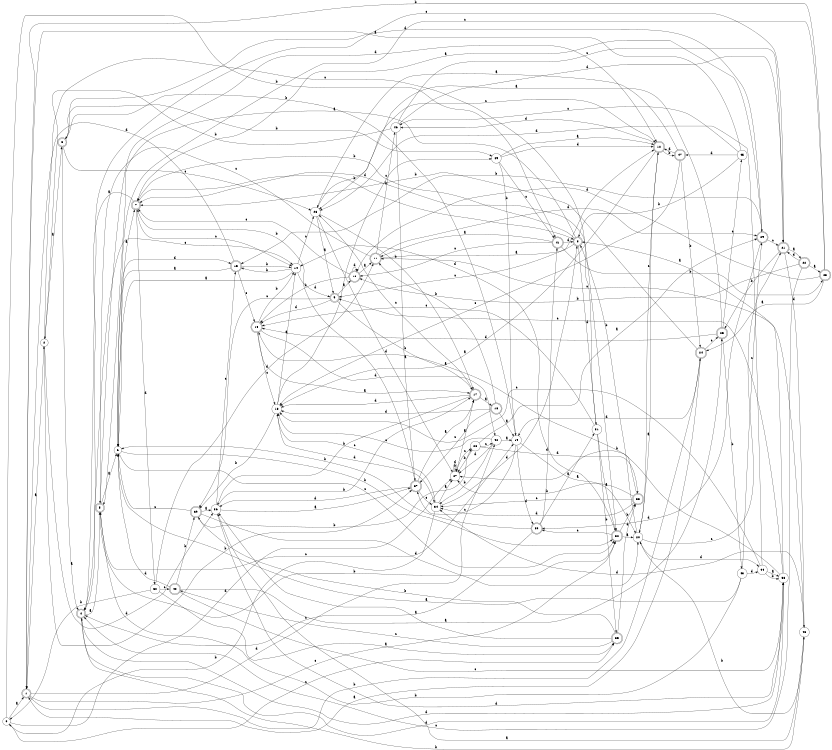 digraph n41_1 {
__start0 [label="" shape="none"];

rankdir=LR;
size="8,5";

s0 [style="filled", color="black", fillcolor="white" shape="circle", label="0"];
s1 [style="rounded,filled", color="black", fillcolor="white" shape="doublecircle", label="1"];
s2 [style="filled", color="black", fillcolor="white" shape="circle", label="2"];
s3 [style="rounded,filled", color="black", fillcolor="white" shape="doublecircle", label="3"];
s4 [style="rounded,filled", color="black", fillcolor="white" shape="doublecircle", label="4"];
s5 [style="rounded,filled", color="black", fillcolor="white" shape="doublecircle", label="5"];
s6 [style="filled", color="black", fillcolor="white" shape="circle", label="6"];
s7 [style="rounded,filled", color="black", fillcolor="white" shape="doublecircle", label="7"];
s8 [style="rounded,filled", color="black", fillcolor="white" shape="doublecircle", label="8"];
s9 [style="rounded,filled", color="black", fillcolor="white" shape="doublecircle", label="9"];
s10 [style="rounded,filled", color="black", fillcolor="white" shape="doublecircle", label="10"];
s11 [style="rounded,filled", color="black", fillcolor="white" shape="doublecircle", label="11"];
s12 [style="rounded,filled", color="black", fillcolor="white" shape="doublecircle", label="12"];
s13 [style="filled", color="black", fillcolor="white" shape="circle", label="13"];
s14 [style="filled", color="black", fillcolor="white" shape="circle", label="14"];
s15 [style="rounded,filled", color="black", fillcolor="white" shape="doublecircle", label="15"];
s16 [style="rounded,filled", color="black", fillcolor="white" shape="doublecircle", label="16"];
s17 [style="rounded,filled", color="black", fillcolor="white" shape="doublecircle", label="17"];
s18 [style="rounded,filled", color="black", fillcolor="white" shape="doublecircle", label="18"];
s19 [style="filled", color="black", fillcolor="white" shape="circle", label="19"];
s20 [style="filled", color="black", fillcolor="white" shape="circle", label="20"];
s21 [style="rounded,filled", color="black", fillcolor="white" shape="doublecircle", label="21"];
s22 [style="rounded,filled", color="black", fillcolor="white" shape="doublecircle", label="22"];
s23 [style="rounded,filled", color="black", fillcolor="white" shape="doublecircle", label="23"];
s24 [style="rounded,filled", color="black", fillcolor="white" shape="doublecircle", label="24"];
s25 [style="rounded,filled", color="black", fillcolor="white" shape="doublecircle", label="25"];
s26 [style="filled", color="black", fillcolor="white" shape="circle", label="26"];
s27 [style="filled", color="black", fillcolor="white" shape="circle", label="27"];
s28 [style="filled", color="black", fillcolor="white" shape="circle", label="28"];
s29 [style="rounded,filled", color="black", fillcolor="white" shape="doublecircle", label="29"];
s30 [style="rounded,filled", color="black", fillcolor="white" shape="doublecircle", label="30"];
s31 [style="filled", color="black", fillcolor="white" shape="circle", label="31"];
s32 [style="rounded,filled", color="black", fillcolor="white" shape="doublecircle", label="32"];
s33 [style="rounded,filled", color="black", fillcolor="white" shape="doublecircle", label="33"];
s34 [style="filled", color="black", fillcolor="white" shape="circle", label="34"];
s35 [style="rounded,filled", color="black", fillcolor="white" shape="doublecircle", label="35"];
s36 [style="filled", color="black", fillcolor="white" shape="circle", label="36"];
s37 [style="rounded,filled", color="black", fillcolor="white" shape="doublecircle", label="37"];
s38 [style="filled", color="black", fillcolor="white" shape="circle", label="38"];
s39 [style="rounded,filled", color="black", fillcolor="white" shape="doublecircle", label="39"];
s40 [style="rounded,filled", color="black", fillcolor="white" shape="doublecircle", label="40"];
s41 [style="rounded,filled", color="black", fillcolor="white" shape="doublecircle", label="41"];
s42 [style="filled", color="black", fillcolor="white" shape="circle", label="42"];
s43 [style="filled", color="black", fillcolor="white" shape="circle", label="43"];
s44 [style="filled", color="black", fillcolor="white" shape="circle", label="44"];
s45 [style="filled", color="black", fillcolor="white" shape="circle", label="45"];
s46 [style="filled", color="black", fillcolor="white" shape="circle", label="46"];
s47 [style="rounded,filled", color="black", fillcolor="white" shape="doublecircle", label="47"];
s48 [style="filled", color="black", fillcolor="white" shape="circle", label="48"];
s49 [style="filled", color="black", fillcolor="white" shape="circle", label="49"];
s50 [style="filled", color="black", fillcolor="white" shape="circle", label="50"];
s0 -> s1 [label="a"];
s0 -> s41 [label="b"];
s0 -> s35 [label="c"];
s0 -> s27 [label="d"];
s1 -> s2 [label="a"];
s1 -> s24 [label="b"];
s1 -> s32 [label="c"];
s1 -> s42 [label="d"];
s2 -> s3 [label="a"];
s2 -> s37 [label="b"];
s2 -> s32 [label="c"];
s2 -> s36 [label="d"];
s3 -> s4 [label="a"];
s3 -> s49 [label="b"];
s3 -> s26 [label="c"];
s3 -> s29 [label="d"];
s4 -> s5 [label="a"];
s4 -> s48 [label="b"];
s4 -> s14 [label="c"];
s4 -> s38 [label="d"];
s5 -> s6 [label="a"];
s5 -> s32 [label="b"];
s5 -> s19 [label="c"];
s5 -> s12 [label="d"];
s6 -> s7 [label="a"];
s6 -> s32 [label="b"];
s6 -> s32 [label="c"];
s6 -> s15 [label="d"];
s7 -> s4 [label="a"];
s7 -> s8 [label="b"];
s7 -> s14 [label="c"];
s7 -> s50 [label="d"];
s8 -> s5 [label="a"];
s8 -> s7 [label="b"];
s8 -> s9 [label="c"];
s8 -> s31 [label="d"];
s9 -> s10 [label="a"];
s9 -> s17 [label="b"];
s9 -> s39 [label="c"];
s9 -> s16 [label="d"];
s10 -> s11 [label="a"];
s10 -> s16 [label="b"];
s10 -> s7 [label="c"];
s10 -> s10 [label="d"];
s11 -> s12 [label="a"];
s11 -> s46 [label="b"];
s11 -> s5 [label="c"];
s11 -> s29 [label="d"];
s12 -> s13 [label="a"];
s12 -> s47 [label="b"];
s12 -> s20 [label="c"];
s12 -> s46 [label="d"];
s13 -> s14 [label="a"];
s13 -> s39 [label="b"];
s13 -> s49 [label="c"];
s13 -> s34 [label="d"];
s14 -> s6 [label="a"];
s14 -> s15 [label="b"];
s14 -> s26 [label="c"];
s14 -> s9 [label="d"];
s15 -> s6 [label="a"];
s15 -> s14 [label="b"];
s15 -> s16 [label="c"];
s15 -> s1 [label="d"];
s16 -> s17 [label="a"];
s16 -> s14 [label="b"];
s16 -> s13 [label="c"];
s16 -> s42 [label="d"];
s17 -> s18 [label="a"];
s17 -> s36 [label="b"];
s17 -> s26 [label="c"];
s17 -> s13 [label="d"];
s18 -> s19 [label="a"];
s18 -> s11 [label="b"];
s18 -> s37 [label="c"];
s18 -> s13 [label="d"];
s19 -> s20 [label="a"];
s19 -> s3 [label="b"];
s19 -> s37 [label="c"];
s19 -> s30 [label="d"];
s20 -> s12 [label="a"];
s20 -> s8 [label="b"];
s20 -> s21 [label="c"];
s20 -> s44 [label="d"];
s21 -> s22 [label="a"];
s21 -> s25 [label="b"];
s21 -> s4 [label="c"];
s21 -> s48 [label="d"];
s22 -> s23 [label="a"];
s22 -> s10 [label="b"];
s22 -> s4 [label="c"];
s22 -> s21 [label="d"];
s23 -> s24 [label="a"];
s23 -> s1 [label="b"];
s23 -> s6 [label="c"];
s23 -> s10 [label="d"];
s24 -> s1 [label="a"];
s24 -> s7 [label="b"];
s24 -> s25 [label="c"];
s24 -> s19 [label="d"];
s25 -> s26 [label="a"];
s25 -> s43 [label="b"];
s25 -> s45 [label="c"];
s25 -> s16 [label="d"];
s26 -> s9 [label="a"];
s26 -> s17 [label="b"];
s26 -> s12 [label="c"];
s26 -> s27 [label="d"];
s27 -> s17 [label="a"];
s27 -> s27 [label="b"];
s27 -> s28 [label="c"];
s27 -> s27 [label="d"];
s28 -> s29 [label="a"];
s28 -> s27 [label="b"];
s28 -> s42 [label="c"];
s28 -> s33 [label="d"];
s29 -> s7 [label="a"];
s29 -> s15 [label="b"];
s29 -> s21 [label="c"];
s29 -> s30 [label="d"];
s30 -> s31 [label="a"];
s30 -> s6 [label="b"];
s30 -> s4 [label="c"];
s30 -> s41 [label="d"];
s31 -> s32 [label="a"];
s31 -> s35 [label="b"];
s31 -> s16 [label="c"];
s31 -> s7 [label="d"];
s32 -> s20 [label="a"];
s32 -> s33 [label="b"];
s32 -> s30 [label="c"];
s32 -> s14 [label="d"];
s33 -> s16 [label="a"];
s33 -> s27 [label="b"];
s33 -> s34 [label="c"];
s33 -> s34 [label="d"];
s34 -> s27 [label="a"];
s34 -> s0 [label="b"];
s34 -> s13 [label="c"];
s34 -> s8 [label="d"];
s35 -> s36 [label="a"];
s35 -> s39 [label="b"];
s35 -> s40 [label="c"];
s35 -> s33 [label="d"];
s36 -> s37 [label="a"];
s36 -> s17 [label="b"];
s36 -> s15 [label="c"];
s36 -> s38 [label="d"];
s37 -> s17 [label="a"];
s37 -> s7 [label="b"];
s37 -> s34 [label="c"];
s37 -> s36 [label="d"];
s38 -> s8 [label="a"];
s38 -> s27 [label="b"];
s38 -> s9 [label="c"];
s38 -> s4 [label="d"];
s39 -> s36 [label="a"];
s39 -> s28 [label="b"];
s39 -> s6 [label="c"];
s39 -> s20 [label="d"];
s40 -> s25 [label="a"];
s40 -> s39 [label="b"];
s40 -> s38 [label="c"];
s40 -> s6 [label="d"];
s41 -> s11 [label="a"];
s41 -> s23 [label="b"];
s41 -> s10 [label="c"];
s41 -> s8 [label="d"];
s42 -> s19 [label="a"];
s42 -> s34 [label="b"];
s42 -> s13 [label="c"];
s42 -> s27 [label="d"];
s43 -> s6 [label="a"];
s43 -> s5 [label="b"];
s43 -> s29 [label="c"];
s43 -> s44 [label="d"];
s44 -> s38 [label="a"];
s44 -> s38 [label="b"];
s44 -> s13 [label="c"];
s44 -> s26 [label="d"];
s45 -> s1 [label="a"];
s45 -> s8 [label="b"];
s45 -> s46 [label="c"];
s45 -> s47 [label="d"];
s46 -> s37 [label="a"];
s46 -> s2 [label="b"];
s46 -> s21 [label="c"];
s46 -> s21 [label="d"];
s47 -> s26 [label="a"];
s47 -> s24 [label="b"];
s47 -> s13 [label="c"];
s47 -> s12 [label="d"];
s48 -> s36 [label="a"];
s48 -> s20 [label="b"];
s48 -> s11 [label="c"];
s48 -> s34 [label="d"];
s49 -> s12 [label="a"];
s49 -> s19 [label="b"];
s49 -> s41 [label="c"];
s49 -> s12 [label="d"];
s50 -> s35 [label="a"];
s50 -> s0 [label="b"];
s50 -> s40 [label="c"];
s50 -> s11 [label="d"];

}